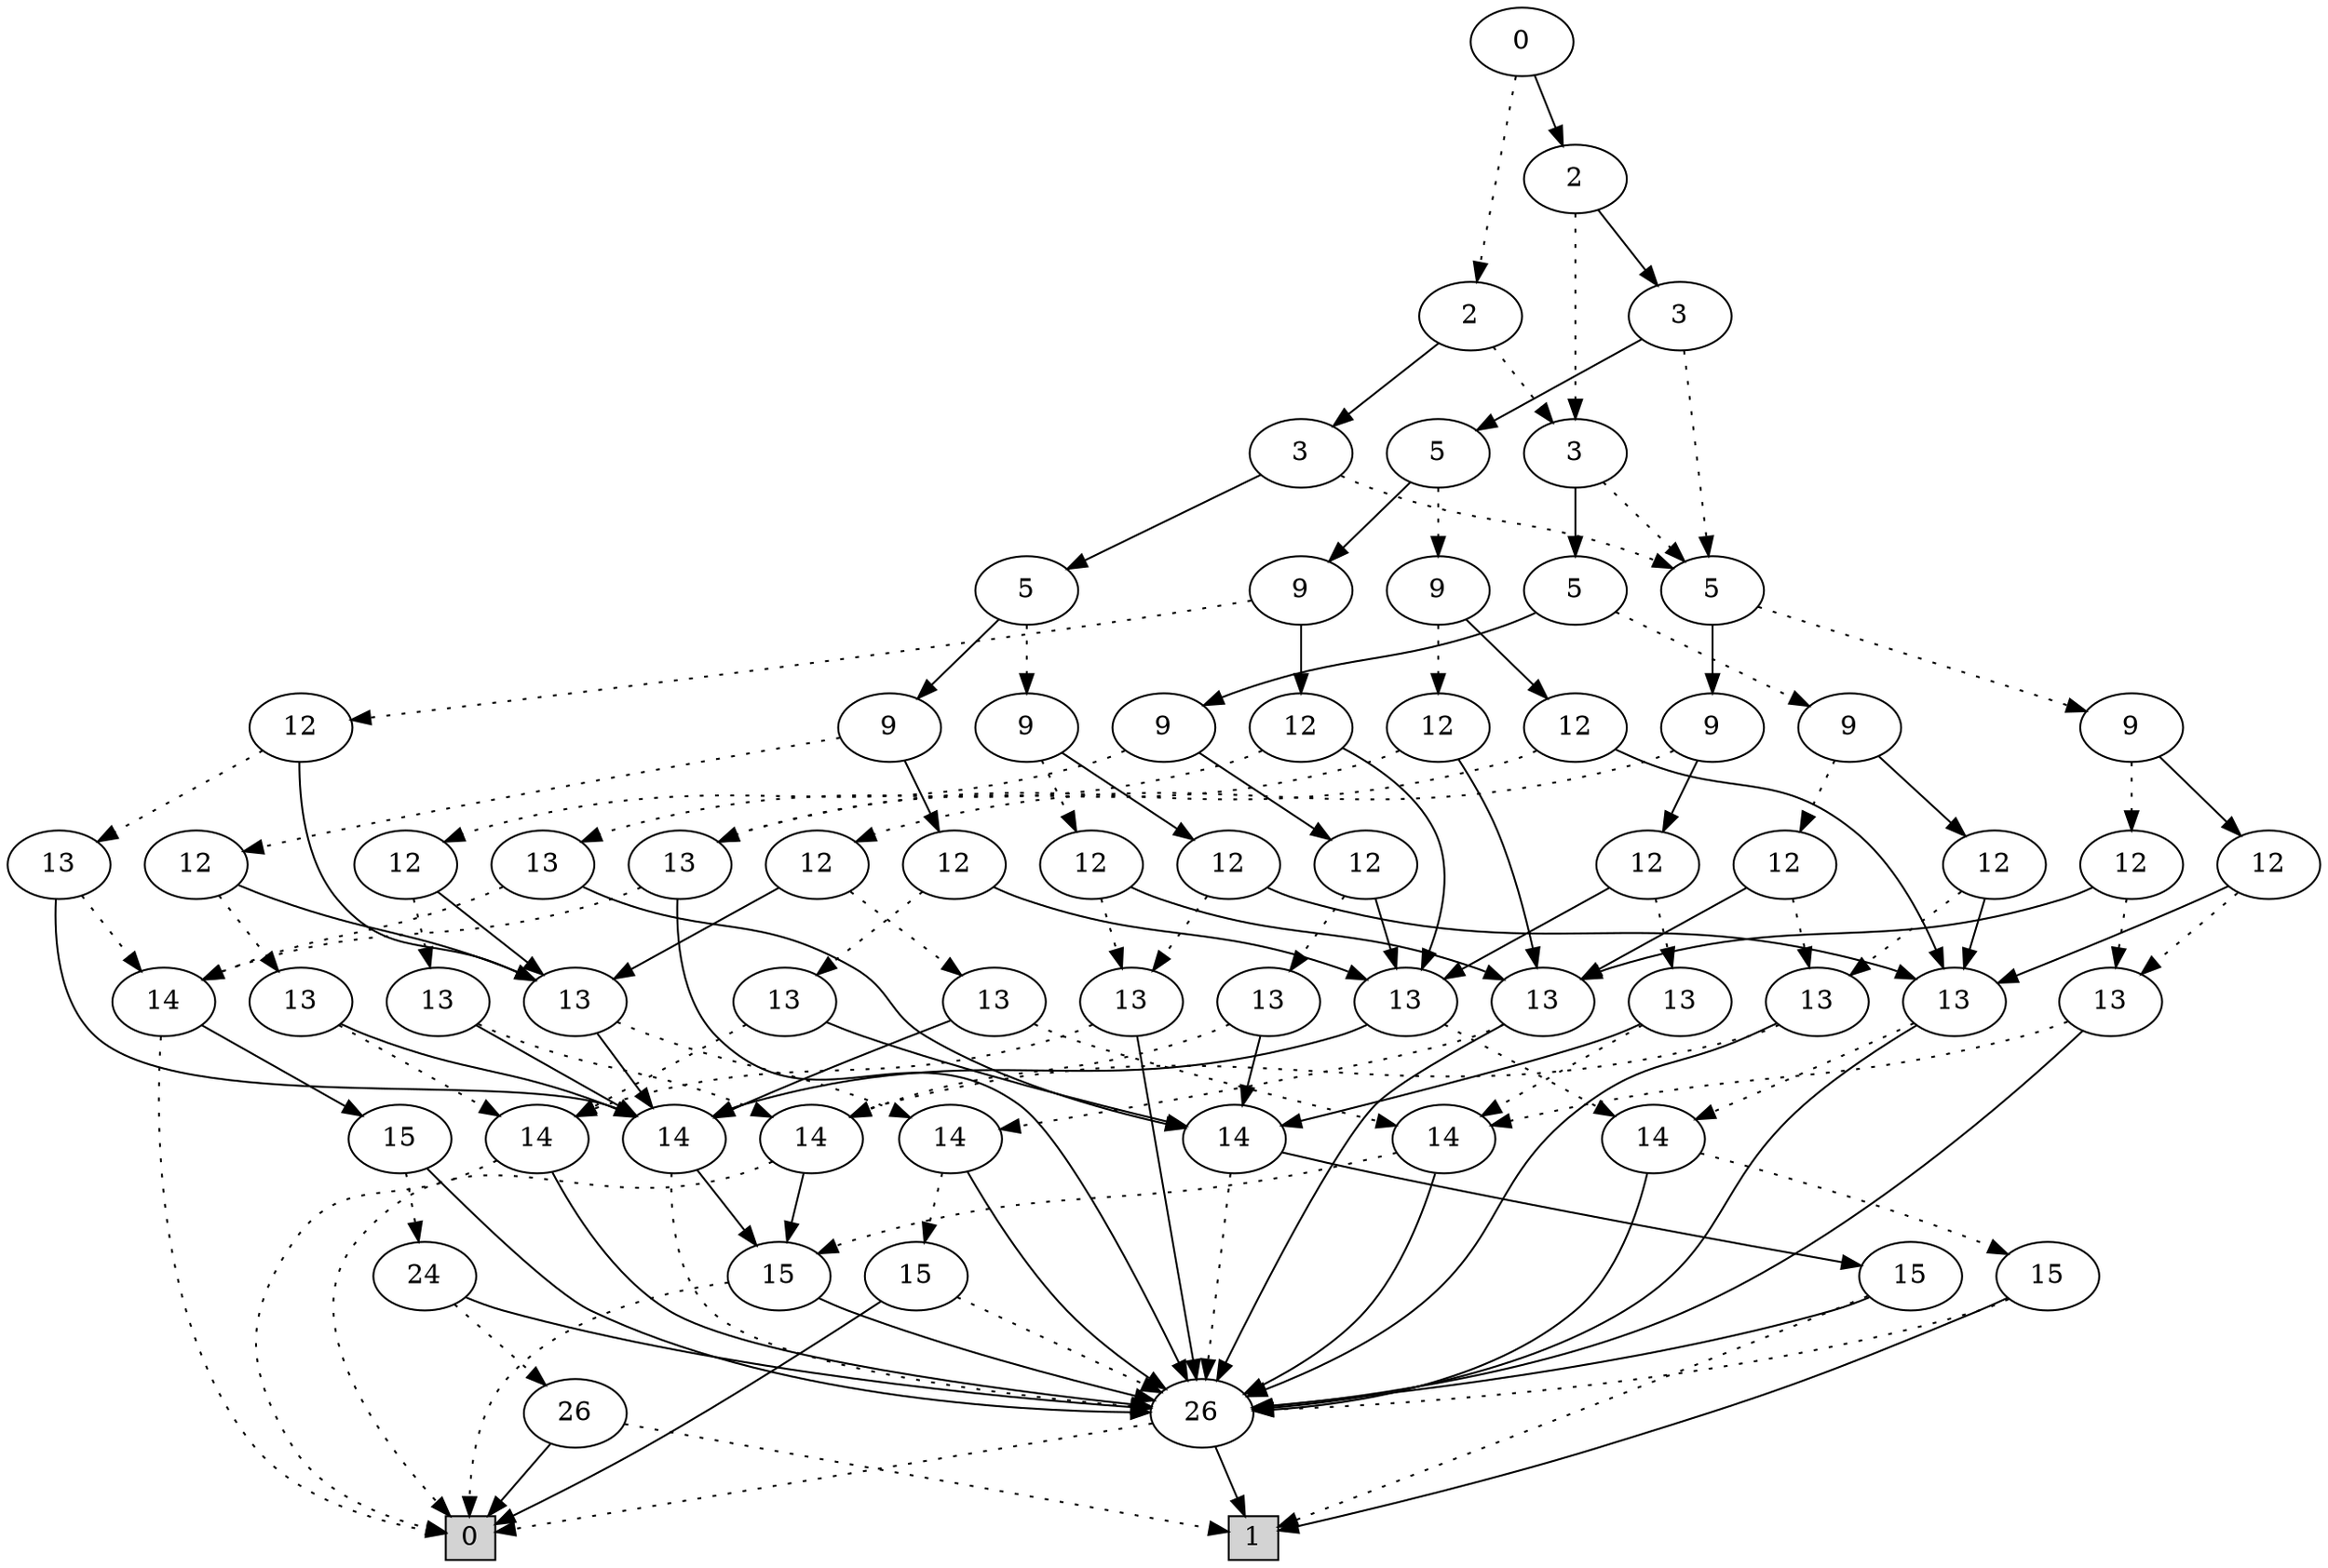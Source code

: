 digraph G {
0 [shape=box, label="0", style=filled, shape=box, height=0.3, width=0.3];
1 [shape=box, label="1", style=filled, shape=box, height=0.3, width=0.3];
2905 [label="0"];
2905 -> 2889 [style=dotted];
2905 -> 2904 [style=filled];
2889 [label="2"];
2889 -> 2881 [style=dotted];
2889 -> 2888 [style=filled];
2881 [label="3"];
2881 -> 2874 [style=dotted];
2881 -> 2880 [style=filled];
2874 [label="5"];
2874 -> 2867 [style=dotted];
2874 -> 2873 [style=filled];
2867 [label="9"];
2867 -> 2751 [style=dotted];
2867 -> 2866 [style=filled];
2751 [label="12"];
2751 -> 2748 [style=dotted];
2751 -> 2750 [style=filled];
2748 [label="13"];
2748 -> 2747 [style=dotted];
2748 -> 54 [style=filled];
2747 [label="14"];
2747 -> 2746 [style=dotted];
2747 -> 54 [style=filled];
2746 [label="15"];
2746 -> 0 [style=dotted];
2746 -> 54 [style=filled];
54 [label="26"];
54 -> 0 [style=dotted];
54 -> 1 [style=filled];
2750 [label="13"];
2750 -> 2749 [style=dotted];
2750 -> 54 [style=filled];
2749 [label="14"];
2749 -> 1801 [style=dotted];
2749 -> 54 [style=filled];
1801 [label="15"];
1801 -> 54 [style=dotted];
1801 -> 0 [style=filled];
2866 [label="12"];
2866 -> 2748 [style=dotted];
2866 -> 2865 [style=filled];
2865 [label="13"];
2865 -> 2864 [style=dotted];
2865 -> 54 [style=filled];
2864 [label="14"];
2864 -> 2863 [style=dotted];
2864 -> 54 [style=filled];
2863 [label="15"];
2863 -> 54 [style=dotted];
2863 -> 1 [style=filled];
2873 [label="9"];
2873 -> 2755 [style=dotted];
2873 -> 2872 [style=filled];
2755 [label="12"];
2755 -> 2753 [style=dotted];
2755 -> 2754 [style=filled];
2753 [label="13"];
2753 -> 2747 [style=dotted];
2753 -> 2752 [style=filled];
2752 [label="14"];
2752 -> 54 [style=dotted];
2752 -> 2746 [style=filled];
2754 [label="13"];
2754 -> 2749 [style=dotted];
2754 -> 2752 [style=filled];
2872 [label="12"];
2872 -> 2870 [style=dotted];
2872 -> 2871 [style=filled];
2870 [label="13"];
2870 -> 2747 [style=dotted];
2870 -> 2869 [style=filled];
2869 [label="14"];
2869 -> 54 [style=dotted];
2869 -> 2868 [style=filled];
2868 [label="15"];
2868 -> 1 [style=dotted];
2868 -> 54 [style=filled];
2871 [label="13"];
2871 -> 2864 [style=dotted];
2871 -> 2752 [style=filled];
2880 [label="5"];
2880 -> 2876 [style=dotted];
2880 -> 2879 [style=filled];
2876 [label="9"];
2876 -> 2759 [style=dotted];
2876 -> 2875 [style=filled];
2759 [label="12"];
2759 -> 2758 [style=dotted];
2759 -> 2750 [style=filled];
2758 [label="13"];
2758 -> 2757 [style=dotted];
2758 -> 54 [style=filled];
2757 [label="14"];
2757 -> 0 [style=dotted];
2757 -> 2746 [style=filled];
2875 [label="12"];
2875 -> 2758 [style=dotted];
2875 -> 2865 [style=filled];
2879 [label="9"];
2879 -> 2761 [style=dotted];
2879 -> 2878 [style=filled];
2761 [label="12"];
2761 -> 2760 [style=dotted];
2761 -> 2754 [style=filled];
2760 [label="13"];
2760 -> 2757 [style=dotted];
2760 -> 2752 [style=filled];
2878 [label="12"];
2878 -> 2877 [style=dotted];
2878 -> 2871 [style=filled];
2877 [label="13"];
2877 -> 2757 [style=dotted];
2877 -> 2869 [style=filled];
2888 [label="3"];
2888 -> 2874 [style=dotted];
2888 -> 2887 [style=filled];
2887 [label="5"];
2887 -> 2883 [style=dotted];
2887 -> 2886 [style=filled];
2883 [label="9"];
2883 -> 2766 [style=dotted];
2883 -> 2882 [style=filled];
2766 [label="12"];
2766 -> 2765 [style=dotted];
2766 -> 2750 [style=filled];
2765 [label="13"];
2765 -> 2764 [style=dotted];
2765 -> 54 [style=filled];
2764 [label="14"];
2764 -> 0 [style=dotted];
2764 -> 54 [style=filled];
2882 [label="12"];
2882 -> 2765 [style=dotted];
2882 -> 2865 [style=filled];
2886 [label="9"];
2886 -> 2768 [style=dotted];
2886 -> 2885 [style=filled];
2768 [label="12"];
2768 -> 2767 [style=dotted];
2768 -> 2754 [style=filled];
2767 [label="13"];
2767 -> 2764 [style=dotted];
2767 -> 2752 [style=filled];
2885 [label="12"];
2885 -> 2884 [style=dotted];
2885 -> 2871 [style=filled];
2884 [label="13"];
2884 -> 2764 [style=dotted];
2884 -> 2869 [style=filled];
2904 [label="2"];
2904 -> 2881 [style=dotted];
2904 -> 2903 [style=filled];
2903 [label="3"];
2903 -> 2874 [style=dotted];
2903 -> 2902 [style=filled];
2902 [label="5"];
2902 -> 2896 [style=dotted];
2902 -> 2901 [style=filled];
2896 [label="9"];
2896 -> 2894 [style=dotted];
2896 -> 2895 [style=filled];
2894 [label="12"];
2894 -> 2893 [style=dotted];
2894 -> 2750 [style=filled];
2893 [label="13"];
2893 -> 2892 [style=dotted];
2893 -> 54 [style=filled];
2892 [label="14"];
2892 -> 0 [style=dotted];
2892 -> 2891 [style=filled];
2891 [label="15"];
2891 -> 2890 [style=dotted];
2891 -> 54 [style=filled];
2890 [label="24"];
2890 -> 55 [style=dotted];
2890 -> 54 [style=filled];
55 [label="26"];
55 -> 1 [style=dotted];
55 -> 0 [style=filled];
2895 [label="12"];
2895 -> 2893 [style=dotted];
2895 -> 2865 [style=filled];
2901 [label="9"];
2901 -> 2898 [style=dotted];
2901 -> 2900 [style=filled];
2898 [label="12"];
2898 -> 2897 [style=dotted];
2898 -> 2754 [style=filled];
2897 [label="13"];
2897 -> 2892 [style=dotted];
2897 -> 2752 [style=filled];
2900 [label="12"];
2900 -> 2899 [style=dotted];
2900 -> 2871 [style=filled];
2899 [label="13"];
2899 -> 2892 [style=dotted];
2899 -> 2869 [style=filled];
}
